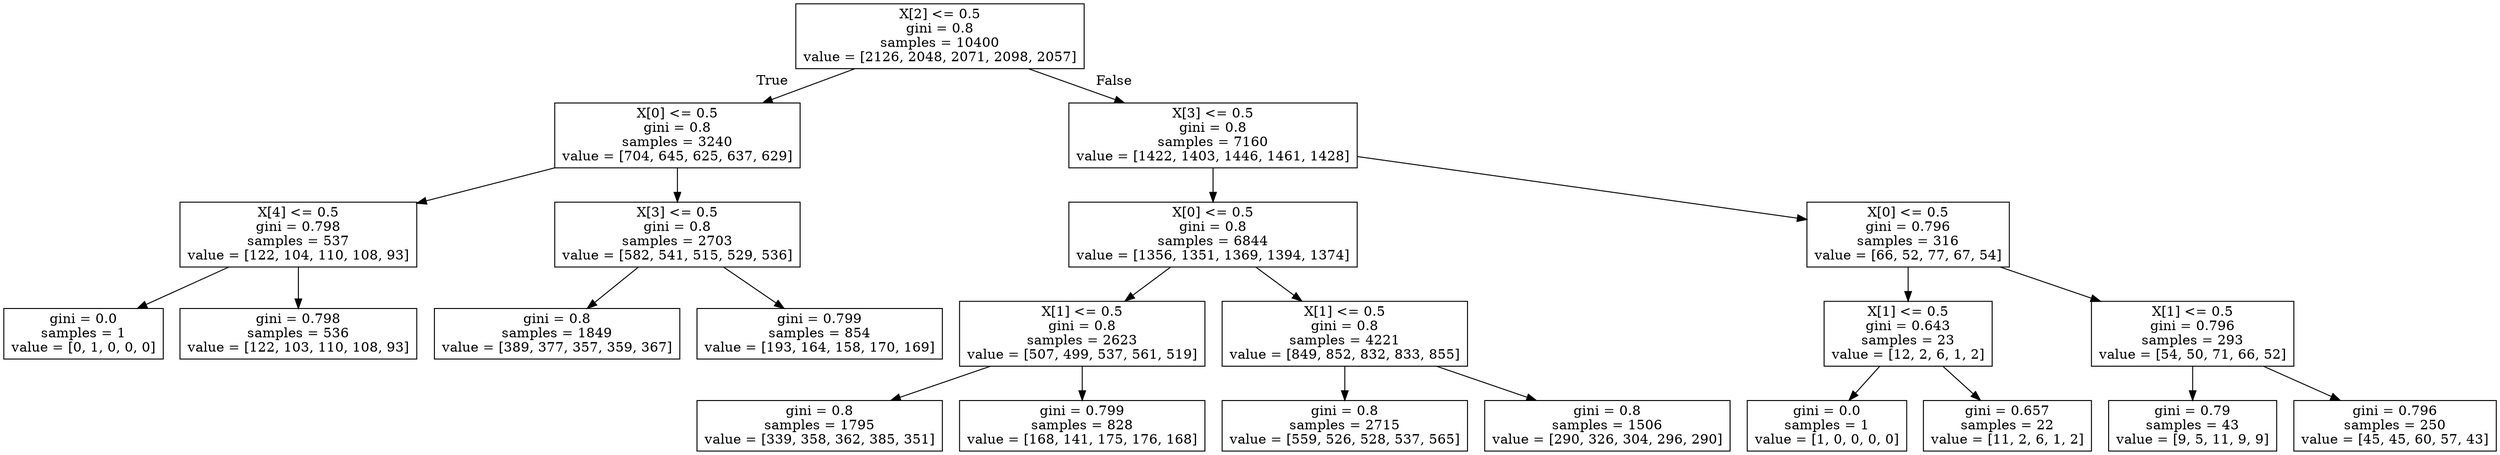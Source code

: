 digraph Tree {
node [shape=box] ;
0 [label="X[2] <= 0.5\ngini = 0.8\nsamples = 10400\nvalue = [2126, 2048, 2071, 2098, 2057]"] ;
1 [label="X[0] <= 0.5\ngini = 0.8\nsamples = 3240\nvalue = [704, 645, 625, 637, 629]"] ;
0 -> 1 [labeldistance=2.5, labelangle=45, headlabel="True"] ;
2 [label="X[4] <= 0.5\ngini = 0.798\nsamples = 537\nvalue = [122, 104, 110, 108, 93]"] ;
1 -> 2 ;
3 [label="gini = 0.0\nsamples = 1\nvalue = [0, 1, 0, 0, 0]"] ;
2 -> 3 ;
4 [label="gini = 0.798\nsamples = 536\nvalue = [122, 103, 110, 108, 93]"] ;
2 -> 4 ;
5 [label="X[3] <= 0.5\ngini = 0.8\nsamples = 2703\nvalue = [582, 541, 515, 529, 536]"] ;
1 -> 5 ;
6 [label="gini = 0.8\nsamples = 1849\nvalue = [389, 377, 357, 359, 367]"] ;
5 -> 6 ;
7 [label="gini = 0.799\nsamples = 854\nvalue = [193, 164, 158, 170, 169]"] ;
5 -> 7 ;
8 [label="X[3] <= 0.5\ngini = 0.8\nsamples = 7160\nvalue = [1422, 1403, 1446, 1461, 1428]"] ;
0 -> 8 [labeldistance=2.5, labelangle=-45, headlabel="False"] ;
9 [label="X[0] <= 0.5\ngini = 0.8\nsamples = 6844\nvalue = [1356, 1351, 1369, 1394, 1374]"] ;
8 -> 9 ;
10 [label="X[1] <= 0.5\ngini = 0.8\nsamples = 2623\nvalue = [507, 499, 537, 561, 519]"] ;
9 -> 10 ;
11 [label="gini = 0.8\nsamples = 1795\nvalue = [339, 358, 362, 385, 351]"] ;
10 -> 11 ;
12 [label="gini = 0.799\nsamples = 828\nvalue = [168, 141, 175, 176, 168]"] ;
10 -> 12 ;
13 [label="X[1] <= 0.5\ngini = 0.8\nsamples = 4221\nvalue = [849, 852, 832, 833, 855]"] ;
9 -> 13 ;
14 [label="gini = 0.8\nsamples = 2715\nvalue = [559, 526, 528, 537, 565]"] ;
13 -> 14 ;
15 [label="gini = 0.8\nsamples = 1506\nvalue = [290, 326, 304, 296, 290]"] ;
13 -> 15 ;
16 [label="X[0] <= 0.5\ngini = 0.796\nsamples = 316\nvalue = [66, 52, 77, 67, 54]"] ;
8 -> 16 ;
17 [label="X[1] <= 0.5\ngini = 0.643\nsamples = 23\nvalue = [12, 2, 6, 1, 2]"] ;
16 -> 17 ;
18 [label="gini = 0.0\nsamples = 1\nvalue = [1, 0, 0, 0, 0]"] ;
17 -> 18 ;
19 [label="gini = 0.657\nsamples = 22\nvalue = [11, 2, 6, 1, 2]"] ;
17 -> 19 ;
20 [label="X[1] <= 0.5\ngini = 0.796\nsamples = 293\nvalue = [54, 50, 71, 66, 52]"] ;
16 -> 20 ;
21 [label="gini = 0.79\nsamples = 43\nvalue = [9, 5, 11, 9, 9]"] ;
20 -> 21 ;
22 [label="gini = 0.796\nsamples = 250\nvalue = [45, 45, 60, 57, 43]"] ;
20 -> 22 ;
}